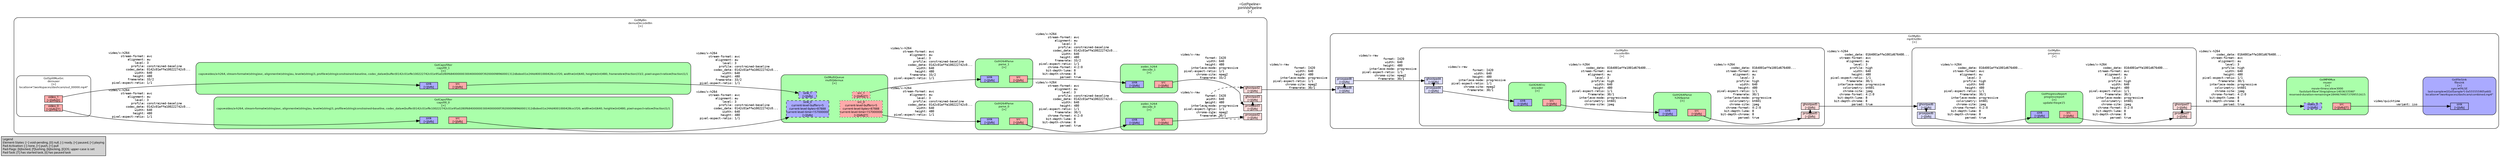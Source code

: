 digraph pipeline {
  rankdir=LR;
  fontname="sans";
  fontsize="10";
  labelloc=t;
  nodesep=.1;
  ranksep=.2;
  label="<GstPipeline>\njoinVidsPipeline\n[>]";
  node [style="filled,rounded", shape=box, fontsize="9", fontname="sans", margin="0.0,0.0"];
  edge [labelfontsize="6", fontsize="9", fontname="monospace"];
  
  legend [
    pos="0,0!",
    margin="0.05,0.05",
    style="filled",
    label="Legend\lElement-States: [~] void-pending, [0] null, [-] ready, [=] paused, [>] playing\lPad-Activation: [-] none, [>] push, [<] pull\lPad-Flags: [b]locked, [f]lushing, [b]locking, [E]OS; upper-case is set\lPad-Task: [T] has started task, [t] has paused task\l",
  ];
  subgraph cluster_mp4OutBin_0x5555558615e0 {
    fontname="Bitstream Vera Sans";
    fontsize="8";
    style="filled,rounded";
    color=black;
    label="GstMyBin\nmp4OutBin\n[>]";
    subgraph cluster_mp4OutBin_0x5555558615e0_sink {
      label="";
      style="invis";
      _proxypad8_0x7fffe8032ed0 [color=black, fillcolor="#ddddff", label="proxypad8\n[>][bfb]", height="0.2", style="filled,solid"];
    mp4OutBin_0x5555558615e0_ghostpad8_0x7fffe8030ef0 -> _proxypad8_0x7fffe8032ed0 [style=dashed, minlen=0]
      mp4OutBin_0x5555558615e0_ghostpad8_0x7fffe8030ef0 [color=black, fillcolor="#ddddff", label="ghostpad8\n[>][bfb]", height="0.2", style="filled,solid"];
    }

    fillcolor="#ffffff";
    subgraph cluster_muxer_0x555555948560 {
      fontname="Bitstream Vera Sans";
      fontsize="8";
      style="filled,rounded";
      color=black;
      label="GstMP4Mux\nmuxer\n[>]\nmovie-timescale=3000\nfaststart-file=\"/tmp/qtmux-1403633590\"\nreserved-duration-remaining=18446744073709551615";
      subgraph cluster_muxer_0x555555948560_sink {
        label="";
        style="invis";
        muxer_0x555555948560_video_0_0x555555949db0 [color=black, fillcolor="#aaaaff", label="video_0\n[>][bfb]", height="0.2", style="filled,dashed"];
      }

      subgraph cluster_muxer_0x555555948560_src {
        label="";
        style="invis";
        muxer_0x555555948560_src_0x555555738d50 [color=black, fillcolor="#ffaaaa", label="src\n[>][bfb][T]", height="0.2", style="filled,solid"];
      }

      muxer_0x555555948560_video_0_0x555555949db0 -> muxer_0x555555948560_src_0x555555738d50 [style="invis"];
      fillcolor="#aaffaa";
    }

    muxer_0x555555948560_src_0x555555738d50 -> filesink_0x555555946e20_sink_0x7fffe8039510 [label="video/quicktime\l             variant: iso\l"]
    subgraph cluster_filesink_0x555555946e20 {
      fontname="Bitstream Vera Sans";
      fontsize="8";
      style="filled,rounded";
      color=black;
      label="GstFileSink\nfilesink\n[>]\nsync=FALSE\nlast-sample=((GstSample*) 0x555555905a60)\nlocation=\"/workspaces/dashcam/combined.mp4\"";
      subgraph cluster_filesink_0x555555946e20_sink {
        label="";
        style="invis";
        filesink_0x555555946e20_sink_0x7fffe8039510 [color=black, fillcolor="#aaaaff", label="sink\n[>][bfb]", height="0.2", style="filled,solid"];
      }

      fillcolor="#aaaaff";
    }

    subgraph cluster_progress_0x555555861440 {
      fontname="Bitstream Vera Sans";
      fontsize="8";
      style="filled,rounded";
      color=black;
      label="GstMyBin\nprogress\n[>]";
      subgraph cluster_progress_0x555555861440_sink {
        label="";
        style="invis";
        _proxypad6_0x7fffe8032a10 [color=black, fillcolor="#ddddff", label="proxypad6\n[>][bfb]", height="0.2", style="filled,solid"];
      progress_0x555555861440_ghostpad6_0x7fffe8030a10 -> _proxypad6_0x7fffe8032a10 [style=dashed, minlen=0]
        progress_0x555555861440_ghostpad6_0x7fffe8030a10 [color=black, fillcolor="#ddddff", label="ghostpad6\n[>][bfb]", height="0.2", style="filled,solid"];
      }

      subgraph cluster_progress_0x555555861440_src {
        label="";
        style="invis";
        _proxypad7_0x7fffe8032c70 [color=black, fillcolor="#ffdddd", label="proxypad7\n[>][bfb]", height="0.2", style="filled,solid"];
      _proxypad7_0x7fffe8032c70 -> progress_0x555555861440_ghostpad7_0x7fffe8030c80 [style=dashed, minlen=0]
        progress_0x555555861440_ghostpad7_0x7fffe8030c80 [color=black, fillcolor="#ffdddd", label="ghostpad7\n[>][bfb]", height="0.2", style="filled,solid"];
      }

      progress_0x555555861440_ghostpad6_0x7fffe8030a10 -> progress_0x555555861440_ghostpad7_0x7fffe8030c80 [style="invis"];
      fillcolor="#ffffff";
      subgraph cluster_progressreport_0x555555944120 {
        fontname="Bitstream Vera Sans";
        fontsize="8";
        style="filled,rounded";
        color=black;
        label="GstProgressReport\nprogressreport\n[>]\nupdate-freq=15";
        subgraph cluster_progressreport_0x555555944120_sink {
          label="";
          style="invis";
          progressreport_0x555555944120_sink_0x7fffe8039070 [color=black, fillcolor="#aaaaff", label="sink\n[>][bfb]", height="0.2", style="filled,solid"];
        }

        subgraph cluster_progressreport_0x555555944120_src {
          label="";
          style="invis";
          progressreport_0x555555944120_src_0x7fffe80392c0 [color=black, fillcolor="#ffaaaa", label="src\n[>][bfb]", height="0.2", style="filled,solid"];
        }

        progressreport_0x555555944120_sink_0x7fffe8039070 -> progressreport_0x555555944120_src_0x7fffe80392c0 [style="invis"];
        fillcolor="#aaffaa";
      }

      _proxypad6_0x7fffe8032a10 -> progressreport_0x555555944120_sink_0x7fffe8039070 [label="video/x-h264\l          codec_data: 0164001effe1001d676400...\l       stream-format: avc\l           alignment: au\l               level: 3\l             profile: high\l               width: 640\l              height: 480\l  pixel-aspect-ratio: 1/1\l           framerate: 30/1\l      interlace-mode: progressive\l         colorimetry: bt601\l         chroma-site: jpeg\l       chroma-format: 4:2:0\l      bit-depth-luma: 8\l    bit-depth-chroma: 8\l              parsed: true\l"]
      progressreport_0x555555944120_src_0x7fffe80392c0 -> _proxypad7_0x7fffe8032c70 [label="video/x-h264\l          codec_data: 0164001effe1001d676400...\l       stream-format: avc\l           alignment: au\l               level: 3\l             profile: high\l               width: 640\l              height: 480\l  pixel-aspect-ratio: 1/1\l           framerate: 30/1\l      interlace-mode: progressive\l         colorimetry: bt601\l         chroma-site: jpeg\l       chroma-format: 4:2:0\l      bit-depth-luma: 8\l    bit-depth-chroma: 8\l              parsed: true\l"]
    }

    progress_0x555555861440_ghostpad7_0x7fffe8030c80 -> muxer_0x555555948560_video_0_0x555555949db0 [label="video/x-h264\l          codec_data: 0164001effe1001d676400...\l       stream-format: avc\l           alignment: au\l               level: 3\l             profile: high\l               width: 640\l              height: 480\l  pixel-aspect-ratio: 1/1\l           framerate: 30/1\l      interlace-mode: progressive\l         colorimetry: bt601\l         chroma-site: jpeg\l       chroma-format: 4:2:0\l      bit-depth-luma: 8\l    bit-depth-chroma: 8\l              parsed: true\l"]
    subgraph cluster_encoderBin_0x5555558612a0 {
      fontname="Bitstream Vera Sans";
      fontsize="8";
      style="filled,rounded";
      color=black;
      label="GstMyBin\nencoderBin\n[>]";
      subgraph cluster_encoderBin_0x5555558612a0_sink {
        label="";
        style="invis";
        _proxypad4_0x7fffe80327b0 [color=black, fillcolor="#ddddff", label="proxypad4\n[>][bfb]", height="0.2", style="filled,solid"];
      encoderBin_0x5555558612a0_ghostpad4_0x7fffe80307a0 -> _proxypad4_0x7fffe80327b0 [style=dashed, minlen=0]
        encoderBin_0x5555558612a0_ghostpad4_0x7fffe80307a0 [color=black, fillcolor="#ddddff", label="ghostpad4\n[>][bfb]", height="0.2", style="filled,solid"];
      }

      subgraph cluster_encoderBin_0x5555558612a0_src {
        label="";
        style="invis";
        _proxypad5_0x7fffe8032550 [color=black, fillcolor="#ffdddd", label="proxypad5\n[>][bfb]", height="0.2", style="filled,solid"];
      _proxypad5_0x7fffe8032550 -> encoderBin_0x5555558612a0_ghostpad5_0x7fffe8030530 [style=dashed, minlen=0]
        encoderBin_0x5555558612a0_ghostpad5_0x7fffe8030530 [color=black, fillcolor="#ffdddd", label="ghostpad5\n[>][bfb]", height="0.2", style="filled,solid"];
      }

      encoderBin_0x5555558612a0_ghostpad4_0x7fffe80307a0 -> encoderBin_0x5555558612a0_ghostpad5_0x7fffe8030530 [style="invis"];
      fillcolor="#ffffff";
      subgraph cluster_h264parse_0x55555593eac0 {
        fontname="Bitstream Vera Sans";
        fontsize="8";
        style="filled,rounded";
        color=black;
        label="GstH264Parse\nh264parse\n[>]";
        subgraph cluster_h264parse_0x55555593eac0_sink {
          label="";
          style="invis";
          h264parse_0x55555593eac0_sink_0x7fffe8038bd0 [color=black, fillcolor="#aaaaff", label="sink\n[>][bfb]", height="0.2", style="filled,solid"];
        }

        subgraph cluster_h264parse_0x55555593eac0_src {
          label="";
          style="invis";
          h264parse_0x55555593eac0_src_0x7fffe8038e20 [color=black, fillcolor="#ffaaaa", label="src\n[>][bfb]", height="0.2", style="filled,solid"];
        }

        h264parse_0x55555593eac0_sink_0x7fffe8038bd0 -> h264parse_0x55555593eac0_src_0x7fffe8038e20 [style="invis"];
        fillcolor="#aaffaa";
      }

      h264parse_0x55555593eac0_src_0x7fffe8038e20 -> _proxypad5_0x7fffe8032550 [label="video/x-h264\l          codec_data: 0164001effe1001d676400...\l       stream-format: avc\l           alignment: au\l               level: 3\l             profile: high\l               width: 640\l              height: 480\l  pixel-aspect-ratio: 1/1\l           framerate: 30/1\l      interlace-mode: progressive\l         colorimetry: bt601\l         chroma-site: jpeg\l       chroma-format: 4:2:0\l      bit-depth-luma: 8\l    bit-depth-chroma: 8\l              parsed: true\l"]
      subgraph cluster_encoder_0x55555593da50 {
        fontname="Bitstream Vera Sans";
        fontsize="8";
        style="filled,rounded";
        color=black;
        label="GstX264Enc\nencoder\n[>]";
        subgraph cluster_encoder_0x55555593da50_sink {
          label="";
          style="invis";
          encoder_0x55555593da50_sink_0x7fffe8038730 [color=black, fillcolor="#aaaaff", label="sink\n[>][bfb]", height="0.2", style="filled,solid"];
        }

        subgraph cluster_encoder_0x55555593da50_src {
          label="";
          style="invis";
          encoder_0x55555593da50_src_0x7fffe8038980 [color=black, fillcolor="#ffaaaa", label="src\n[>][bfb]", height="0.2", style="filled,solid"];
        }

        encoder_0x55555593da50_sink_0x7fffe8038730 -> encoder_0x55555593da50_src_0x7fffe8038980 [style="invis"];
        fillcolor="#aaffaa";
      }

      _proxypad4_0x7fffe80327b0 -> encoder_0x55555593da50_sink_0x7fffe8038730 [label="video/x-raw\l              format: I420\l               width: 640\l              height: 480\l      interlace-mode: progressive\l  pixel-aspect-ratio: 1/1\l         chroma-site: mpeg2\l           framerate: 30/1\l"]
      encoder_0x55555593da50_src_0x7fffe8038980 -> h264parse_0x55555593eac0_sink_0x7fffe8038bd0 [label="video/x-h264\l          codec_data: 0164001effe1001d676400...\l       stream-format: avc\l           alignment: au\l               level: 3\l             profile: high\l               width: 640\l              height: 480\l  pixel-aspect-ratio: 1/1\l           framerate: 30/1\l      interlace-mode: progressive\l         colorimetry: bt601\l         chroma-site: jpeg\l"]
    }

    _proxypad8_0x7fffe8032ed0 -> encoderBin_0x5555558612a0_ghostpad4_0x7fffe80307a0 [label="video/x-raw\l              format: I420\l               width: 640\l              height: 480\l      interlace-mode: progressive\l  pixel-aspect-ratio: 1/1\l         chroma-site: mpeg2\l           framerate: 30/1\l"]
    encoderBin_0x5555558612a0_ghostpad5_0x7fffe8030530 -> progress_0x555555861440_ghostpad6_0x7fffe8030a10 [label="video/x-h264\l          codec_data: 0164001effe1001d676400...\l       stream-format: avc\l           alignment: au\l               level: 3\l             profile: high\l               width: 640\l              height: 480\l  pixel-aspect-ratio: 1/1\l           framerate: 30/1\l      interlace-mode: progressive\l         colorimetry: bt601\l         chroma-site: jpeg\l       chroma-format: 4:2:0\l      bit-depth-luma: 8\l    bit-depth-chroma: 8\l              parsed: true\l"]
  }

  subgraph cluster_demuxDecodeBin_0x555555861100 {
    fontname="Bitstream Vera Sans";
    fontsize="8";
    style="filled,rounded";
    color=black;
    label="GstMyBin\ndemuxDecodeBin\n[>]";
    subgraph cluster_demuxDecodeBin_0x555555861100_src {
      label="";
      style="invis";
      _proxypad2_0x7fffe80322f0 [color=black, fillcolor="#ffdddd", label="proxypad2\n[>][bfb]", height="0.2", style="filled,solid"];
    _proxypad2_0x7fffe80322f0 -> demuxDecodeBin_0x555555861100_ghostpad2_0x7fffe80302c0 [style=dashed, minlen=0]
      demuxDecodeBin_0x555555861100_ghostpad2_0x7fffe80302c0 [color=black, fillcolor="#ffdddd", label="ghostpad2\n[>][bfb]", height="0.2", style="filled,solid"];
      _proxypad3_0x7fffe8032090 [color=black, fillcolor="#ffdddd", label="proxypad3\n[>][bfb]", height="0.2", style="filled,solid"];
    _proxypad3_0x7fffe8032090 -> demuxDecodeBin_0x555555861100_ghostpad3_0x7fffe8030050 [style=dashed, minlen=0]
      demuxDecodeBin_0x555555861100_ghostpad3_0x7fffe8030050 [color=black, fillcolor="#ffdddd", label="ghostpad3\n[>][bfb]", height="0.2", style="filled,solid"];
    }

    fillcolor="#ffffff";
    subgraph cluster_decode_1_0x555555928d50 {
      fontname="Bitstream Vera Sans";
      fontsize="8";
      style="filled,rounded";
      color=black;
      label="avdec_h264\ndecode_1\n[>]";
      subgraph cluster_decode_1_0x555555928d50_sink {
        label="";
        style="invis";
        decode_1_0x555555928d50_sink_0x555555877450 [color=black, fillcolor="#aaaaff", label="sink\n[>][bfb]", height="0.2", style="filled,solid"];
      }

      subgraph cluster_decode_1_0x555555928d50_src {
        label="";
        style="invis";
        decode_1_0x555555928d50_src_0x555555877200 [color=black, fillcolor="#ffaaaa", label="src\n[>][bfb]", height="0.2", style="filled,solid"];
      }

      decode_1_0x555555928d50_sink_0x555555877450 -> decode_1_0x555555928d50_src_0x555555877200 [style="invis"];
      fillcolor="#aaffaa";
    }

    decode_1_0x555555928d50_src_0x555555877200 -> _proxypad3_0x7fffe8032090 [label="video/x-raw\l              format: I420\l               width: 640\l              height: 480\l      interlace-mode: progressive\l  pixel-aspect-ratio: 1/1\l         chroma-site: mpeg2\l           framerate: 33/2\l"]
    subgraph cluster_parse_1_0x555555925af0 {
      fontname="Bitstream Vera Sans";
      fontsize="8";
      style="filled,rounded";
      color=black;
      label="GstH264Parse\nparse_1\n[>]";
      subgraph cluster_parse_1_0x555555925af0_sink {
        label="";
        style="invis";
        parse_1_0x555555925af0_sink_0x555555876b10 [color=black, fillcolor="#aaaaff", label="sink\n[>][bfb]", height="0.2", style="filled,solid"];
      }

      subgraph cluster_parse_1_0x555555925af0_src {
        label="";
        style="invis";
        parse_1_0x555555925af0_src_0x555555877d90 [color=black, fillcolor="#ffaaaa", label="src\n[>][bfb]", height="0.2", style="filled,solid"];
      }

      parse_1_0x555555925af0_sink_0x555555876b10 -> parse_1_0x555555925af0_src_0x555555877d90 [style="invis"];
      fillcolor="#aaffaa";
    }

    parse_1_0x555555925af0_src_0x555555877d90 -> decode_1_0x555555928d50_sink_0x555555877450 [label="video/x-h264\l       stream-format: avc\l           alignment: au\l               level: 3\l             profile: constrained-baseline\l          codec_data: 0142c01effe100222742c0...\l               width: 640\l              height: 480\l           framerate: 33/2\l  pixel-aspect-ratio: 1/1\l       chroma-format: 4:2:0\l      bit-depth-luma: 8\l    bit-depth-chroma: 8\l              parsed: true\l"]
    subgraph cluster_capsfilt_1_0x7ffff0052c00 {
      fontname="Bitstream Vera Sans";
      fontsize="8";
      style="filled,rounded";
      color=black;
      label="GstCapsFilter\ncapsfilt_1\n[>]\ncaps=video/x-h264, stream-format=(string)avc, alignment=(string)au, level=(string)3, profile=(string)constrained-baseline, codec_data=(buffer)0142c01effe100222742c01e95a0280f6840000003004000000f392000098960001312dbdee01e244d4001000428ce1f20, width=(int)640, height=(int)480, framerate=(fraction)33/2, pixel-aspect-ratio=(fraction)1/1";
      subgraph cluster_capsfilt_1_0x7ffff0052c00_sink {
        label="";
        style="invis";
        capsfilt_1_0x7ffff0052c00_sink_0x5555558768c0 [color=black, fillcolor="#aaaaff", label="sink\n[>][bfb]", height="0.2", style="filled,solid"];
      }

      subgraph cluster_capsfilt_1_0x7ffff0052c00_src {
        label="";
        style="invis";
        capsfilt_1_0x7ffff0052c00_src_0x555555876420 [color=black, fillcolor="#ffaaaa", label="src\n[>][bfb]", height="0.2", style="filled,solid"];
      }

      capsfilt_1_0x7ffff0052c00_sink_0x5555558768c0 -> capsfilt_1_0x7ffff0052c00_src_0x555555876420 [style="invis"];
      fillcolor="#aaffaa";
    }

    capsfilt_1_0x7ffff0052c00_src_0x555555876420 -> multiQdemux_0x555555867200_sink_1_0x555555876fb0 [label="video/x-h264\l       stream-format: avc\l           alignment: au\l               level: 3\l             profile: constrained-baseline\l          codec_data: 0142c01effe100222742c0...\l               width: 640\l              height: 480\l           framerate: 33/2\l  pixel-aspect-ratio: 1/1\l"]
    subgraph cluster_decode_0_0x555555915860 {
      fontname="Bitstream Vera Sans";
      fontsize="8";
      style="filled,rounded";
      color=black;
      label="avdec_h264\ndecode_0\n[>]";
      subgraph cluster_decode_0_0x555555915860_sink {
        label="";
        style="invis";
        decode_0_0x555555915860_sink_0x555555877b40 [color=black, fillcolor="#aaaaff", label="sink\n[>][bfb]", height="0.2", style="filled,solid"];
      }

      subgraph cluster_decode_0_0x555555915860_src {
        label="";
        style="invis";
        decode_0_0x555555915860_src_0x5555558778f0 [color=black, fillcolor="#ffaaaa", label="src\n[>][bfb]", height="0.2", style="filled,solid"];
      }

      decode_0_0x555555915860_sink_0x555555877b40 -> decode_0_0x555555915860_src_0x5555558778f0 [style="invis"];
      fillcolor="#aaffaa";
    }

    decode_0_0x555555915860_src_0x5555558778f0 -> _proxypad2_0x7fffe80322f0 [label="video/x-raw\l              format: I420\l               width: 640\l              height: 480\l      interlace-mode: progressive\l  pixel-aspect-ratio: 1/1\l         chroma-site: mpeg2\l           framerate: 30/1\l"]
    subgraph cluster_parse_0_0x555555883a60 {
      fontname="Bitstream Vera Sans";
      fontsize="8";
      style="filled,rounded";
      color=black;
      label="GstH264Parse\nparse_0\n[>]";
      subgraph cluster_parse_0_0x555555883a60_sink {
        label="";
        style="invis";
        parse_0_0x555555883a60_sink_0x7fffe8038290 [color=black, fillcolor="#aaaaff", label="sink\n[>][bfb]", height="0.2", style="filled,solid"];
      }

      subgraph cluster_parse_0_0x555555883a60_src {
        label="";
        style="invis";
        parse_0_0x555555883a60_src_0x5555558776a0 [color=black, fillcolor="#ffaaaa", label="src\n[>][bfb]", height="0.2", style="filled,solid"];
      }

      parse_0_0x555555883a60_sink_0x7fffe8038290 -> parse_0_0x555555883a60_src_0x5555558776a0 [style="invis"];
      fillcolor="#aaffaa";
    }

    parse_0_0x555555883a60_src_0x5555558776a0 -> decode_0_0x555555915860_sink_0x555555877b40 [label="video/x-h264\l       stream-format: avc\l           alignment: au\l               level: 3\l             profile: constrained-baseline\l          codec_data: 0142c01effe100222742c0...\l               width: 640\l              height: 480\l  pixel-aspect-ratio: 1/1\l           framerate: 30/1\l       chroma-format: 4:2:0\l      bit-depth-luma: 8\l    bit-depth-chroma: 8\l              parsed: true\l"]
    subgraph cluster_capsfilt_0_0x7ffff0052240 {
      fontname="Bitstream Vera Sans";
      fontsize="8";
      style="filled,rounded";
      color=black;
      label="GstCapsFilter\ncapsfilt_0\n[>]\ncaps=video/x-h264, stream-format=(string)avc, alignment=(string)au, level=(string)3, profile=(string)constrained-baseline, codec_data=(buffer)0142c01effe100222742c01e95a0280f6840000003004000000f392000098960001312dbdee01e244d4001000428ce1f20, width=(int)640, height=(int)480, pixel-aspect-ratio=(fraction)1/1";
      subgraph cluster_capsfilt_0_0x7ffff0052240_sink {
        label="";
        style="invis";
        capsfilt_0_0x7ffff0052240_sink_0x7fffe80384e0 [color=black, fillcolor="#aaaaff", label="sink\n[>][bfb]", height="0.2", style="filled,solid"];
      }

      subgraph cluster_capsfilt_0_0x7ffff0052240_src {
        label="";
        style="invis";
        capsfilt_0_0x7ffff0052240_src_0x7fffe8038040 [color=black, fillcolor="#ffaaaa", label="src\n[>][bfb]", height="0.2", style="filled,solid"];
      }

      capsfilt_0_0x7ffff0052240_sink_0x7fffe80384e0 -> capsfilt_0_0x7ffff0052240_src_0x7fffe8038040 [style="invis"];
      fillcolor="#aaffaa";
    }

    capsfilt_0_0x7ffff0052240_src_0x7fffe8038040 -> multiQdemux_0x555555867200_sink_0_0x5555558761d0 [label="video/x-h264\l       stream-format: avc\l           alignment: au\l               level: 3\l             profile: constrained-baseline\l          codec_data: 0142c01effe100222742c0...\l               width: 640\l              height: 480\l  pixel-aspect-ratio: 1/1\l"]
    subgraph cluster_multiQdemux_0x555555867200 {
      fontname="Bitstream Vera Sans";
      fontsize="8";
      style="filled,rounded";
      color=black;
      label="GstMultiQueue\nmultiQdemux\n[>]";
      subgraph cluster_multiQdemux_0x555555867200_sink {
        label="";
        style="invis";
        multiQdemux_0x555555867200_sink_0_0x5555558761d0 [color=black, fillcolor="#aaaaff", label="sink_0\ncurrent-level-buffers=5\ncurrent-level-bytes=87888\ncurrent-level-time=157000000\n[>][bfb]", height="0.2", style="filled,dashed"];
        multiQdemux_0x555555867200_sink_1_0x555555876fb0 [color=black, fillcolor="#aaaaff", label="sink_1\n[>][bfb]", height="0.2", style="filled,dashed"];
      }

      subgraph cluster_multiQdemux_0x555555867200_src {
        label="";
        style="invis";
        multiQdemux_0x555555867200_src_0_0x555555876670 [color=black, fillcolor="#ffaaaa", label="src_0\ncurrent-level-buffers=5\ncurrent-level-bytes=87888\ncurrent-level-time=157000000\n[>][bfb][T]", height="0.2", style="filled,dotted"];
        multiQdemux_0x555555867200_src_1_0x555555876d60 [color=black, fillcolor="#ffaaaa", label="src_1\n[>][bfb][T]", height="0.2", style="filled,dotted"];
      }

      multiQdemux_0x555555867200_sink_0_0x5555558761d0 -> multiQdemux_0x555555867200_src_0_0x555555876670 [style="invis"];
      fillcolor="#aaffaa";
    }

    multiQdemux_0x555555867200_src_0_0x555555876670 -> parse_0_0x555555883a60_sink_0x7fffe8038290 [label="video/x-h264\l       stream-format: avc\l           alignment: au\l               level: 3\l             profile: constrained-baseline\l          codec_data: 0142c01effe100222742c0...\l               width: 640\l              height: 480\l  pixel-aspect-ratio: 1/1\l"]
    multiQdemux_0x555555867200_src_1_0x555555876d60 -> parse_1_0x555555925af0_sink_0x555555876b10 [label="video/x-h264\l       stream-format: avc\l           alignment: au\l               level: 3\l             profile: constrained-baseline\l          codec_data: 0142c01effe100222742c0...\l               width: 640\l              height: 480\l           framerate: 33/2\l  pixel-aspect-ratio: 1/1\l"]
    subgraph cluster_demuxer_0x55555586c2c0 {
      fontname="Bitstream Vera Sans";
      fontsize="8";
      style="filled,rounded";
      color=black;
      label="GstSplitMuxSrc\ndemuxer\n[>]\nlocation=\"/workspaces/dashcam/out_00000.mp4\"";
      subgraph cluster_demuxer_0x55555586c2c0_src {
        label="";
        style="invis";
        demuxer_0x55555586c2c0_video_0_0x7fffe8008980 [color=black, fillcolor="#ffaaaa", label="video_0\n[>][bfb][T]", height="0.2", style="filled,solid"];
        demuxer_0x55555586c2c0_video_1_0x7fffe8008690 [color=black, fillcolor="#ffaaaa", label="video_1\n[>][bfb][t]", height="0.2", style="filled,solid"];
      }

      fillcolor="#ffffff";
    }

    demuxer_0x55555586c2c0_video_0_0x7fffe8008980 -> capsfilt_0_0x7ffff0052240_sink_0x7fffe80384e0 [label="video/x-h264\l       stream-format: avc\l           alignment: au\l               level: 3\l             profile: constrained-baseline\l          codec_data: 0142c01effe100222742c0...\l               width: 640\l              height: 480\l  pixel-aspect-ratio: 1/1\l"]
    demuxer_0x55555586c2c0_video_1_0x7fffe8008690 -> capsfilt_1_0x7ffff0052c00_sink_0x5555558768c0 [label="video/x-h264\l       stream-format: avc\l           alignment: au\l               level: 3\l             profile: constrained-baseline\l          codec_data: 0142c01effe100222742c0...\l               width: 640\l              height: 480\l           framerate: 33/2\l  pixel-aspect-ratio: 1/1\l"]
  }

  demuxDecodeBin_0x555555861100_ghostpad2_0x7fffe80302c0 -> mp4OutBin_0x5555558615e0_ghostpad8_0x7fffe8030ef0 [label="video/x-raw\l              format: I420\l               width: 640\l              height: 480\l      interlace-mode: progressive\l  pixel-aspect-ratio: 1/1\l         chroma-site: mpeg2\l           framerate: 30/1\l"]
}
